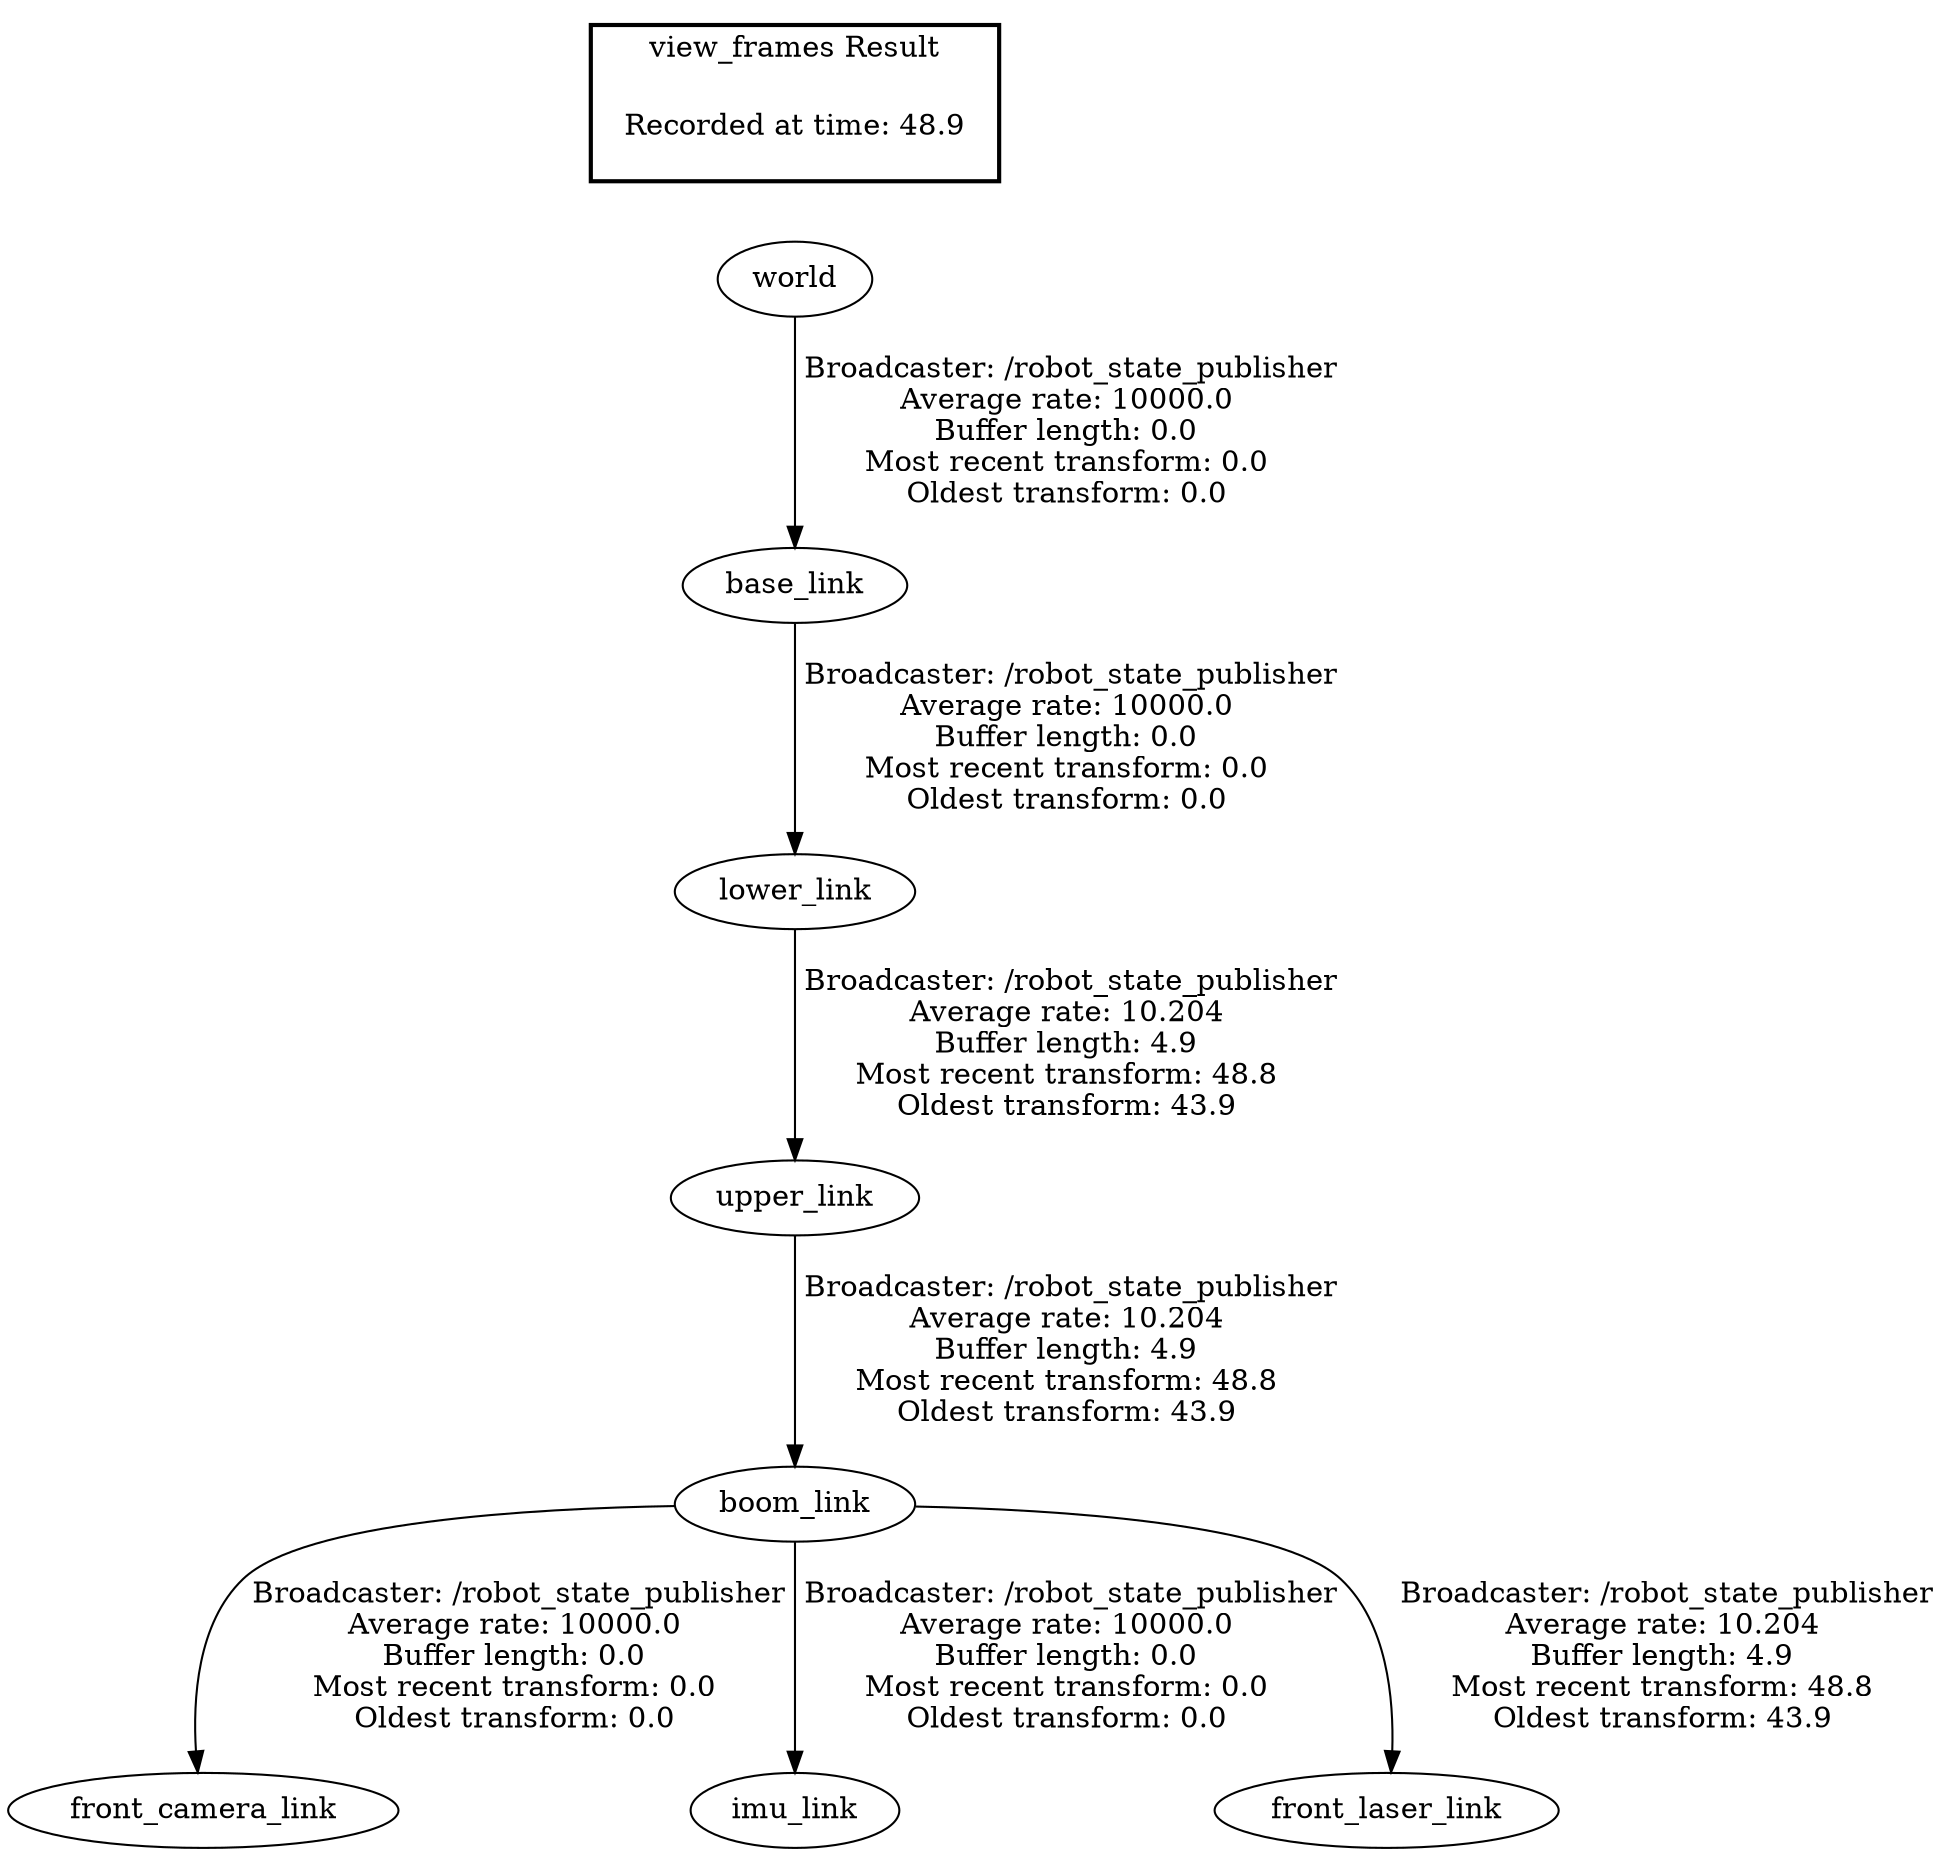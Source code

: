 digraph G {
"base_link" -> "lower_link"[label=" Broadcaster: /robot_state_publisher\nAverage rate: 10000.0\nBuffer length: 0.0\nMost recent transform: 0.0\nOldest transform: 0.0\n"];
"world" -> "base_link"[label=" Broadcaster: /robot_state_publisher\nAverage rate: 10000.0\nBuffer length: 0.0\nMost recent transform: 0.0\nOldest transform: 0.0\n"];
"boom_link" -> "front_camera_link"[label=" Broadcaster: /robot_state_publisher\nAverage rate: 10000.0\nBuffer length: 0.0\nMost recent transform: 0.0\nOldest transform: 0.0\n"];
"upper_link" -> "boom_link"[label=" Broadcaster: /robot_state_publisher\nAverage rate: 10.204\nBuffer length: 4.9\nMost recent transform: 48.8\nOldest transform: 43.9\n"];
"boom_link" -> "imu_link"[label=" Broadcaster: /robot_state_publisher\nAverage rate: 10000.0\nBuffer length: 0.0\nMost recent transform: 0.0\nOldest transform: 0.0\n"];
"boom_link" -> "front_laser_link"[label=" Broadcaster: /robot_state_publisher\nAverage rate: 10.204\nBuffer length: 4.9\nMost recent transform: 48.8\nOldest transform: 43.9\n"];
"lower_link" -> "upper_link"[label=" Broadcaster: /robot_state_publisher\nAverage rate: 10.204\nBuffer length: 4.9\nMost recent transform: 48.8\nOldest transform: 43.9\n"];
edge [style=invis];
 subgraph cluster_legend { style=bold; color=black; label ="view_frames Result";
"Recorded at time: 48.9"[ shape=plaintext ] ;
}->"world";
}